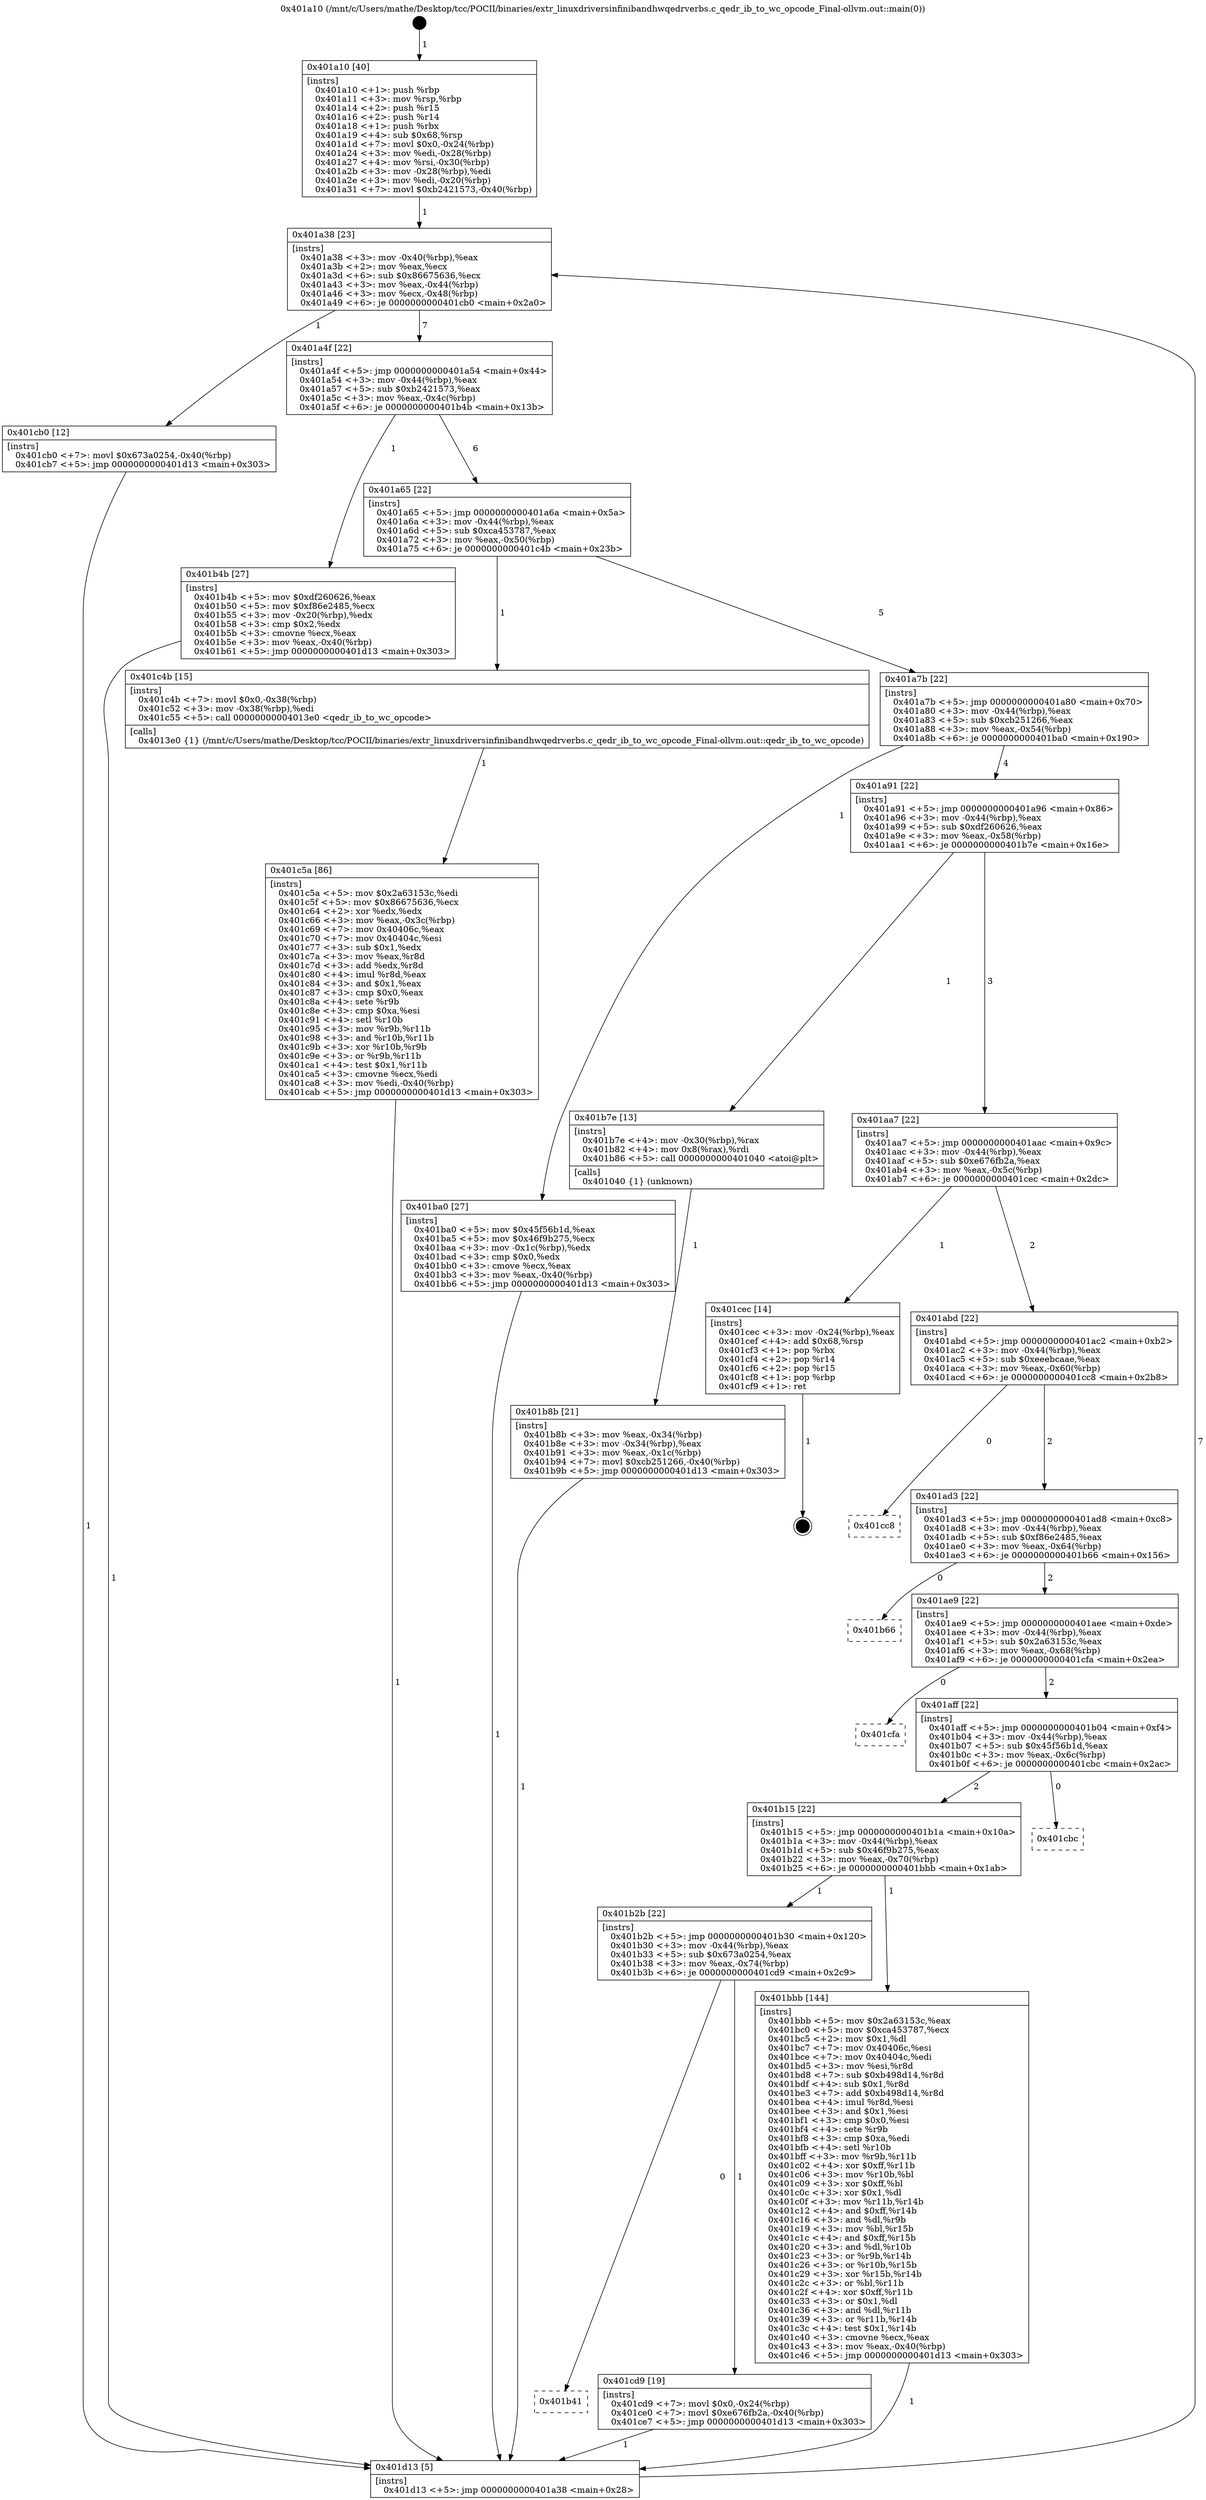 digraph "0x401a10" {
  label = "0x401a10 (/mnt/c/Users/mathe/Desktop/tcc/POCII/binaries/extr_linuxdriversinfinibandhwqedrverbs.c_qedr_ib_to_wc_opcode_Final-ollvm.out::main(0))"
  labelloc = "t"
  node[shape=record]

  Entry [label="",width=0.3,height=0.3,shape=circle,fillcolor=black,style=filled]
  "0x401a38" [label="{
     0x401a38 [23]\l
     | [instrs]\l
     &nbsp;&nbsp;0x401a38 \<+3\>: mov -0x40(%rbp),%eax\l
     &nbsp;&nbsp;0x401a3b \<+2\>: mov %eax,%ecx\l
     &nbsp;&nbsp;0x401a3d \<+6\>: sub $0x86675636,%ecx\l
     &nbsp;&nbsp;0x401a43 \<+3\>: mov %eax,-0x44(%rbp)\l
     &nbsp;&nbsp;0x401a46 \<+3\>: mov %ecx,-0x48(%rbp)\l
     &nbsp;&nbsp;0x401a49 \<+6\>: je 0000000000401cb0 \<main+0x2a0\>\l
  }"]
  "0x401cb0" [label="{
     0x401cb0 [12]\l
     | [instrs]\l
     &nbsp;&nbsp;0x401cb0 \<+7\>: movl $0x673a0254,-0x40(%rbp)\l
     &nbsp;&nbsp;0x401cb7 \<+5\>: jmp 0000000000401d13 \<main+0x303\>\l
  }"]
  "0x401a4f" [label="{
     0x401a4f [22]\l
     | [instrs]\l
     &nbsp;&nbsp;0x401a4f \<+5\>: jmp 0000000000401a54 \<main+0x44\>\l
     &nbsp;&nbsp;0x401a54 \<+3\>: mov -0x44(%rbp),%eax\l
     &nbsp;&nbsp;0x401a57 \<+5\>: sub $0xb2421573,%eax\l
     &nbsp;&nbsp;0x401a5c \<+3\>: mov %eax,-0x4c(%rbp)\l
     &nbsp;&nbsp;0x401a5f \<+6\>: je 0000000000401b4b \<main+0x13b\>\l
  }"]
  Exit [label="",width=0.3,height=0.3,shape=circle,fillcolor=black,style=filled,peripheries=2]
  "0x401b4b" [label="{
     0x401b4b [27]\l
     | [instrs]\l
     &nbsp;&nbsp;0x401b4b \<+5\>: mov $0xdf260626,%eax\l
     &nbsp;&nbsp;0x401b50 \<+5\>: mov $0xf86e2485,%ecx\l
     &nbsp;&nbsp;0x401b55 \<+3\>: mov -0x20(%rbp),%edx\l
     &nbsp;&nbsp;0x401b58 \<+3\>: cmp $0x2,%edx\l
     &nbsp;&nbsp;0x401b5b \<+3\>: cmovne %ecx,%eax\l
     &nbsp;&nbsp;0x401b5e \<+3\>: mov %eax,-0x40(%rbp)\l
     &nbsp;&nbsp;0x401b61 \<+5\>: jmp 0000000000401d13 \<main+0x303\>\l
  }"]
  "0x401a65" [label="{
     0x401a65 [22]\l
     | [instrs]\l
     &nbsp;&nbsp;0x401a65 \<+5\>: jmp 0000000000401a6a \<main+0x5a\>\l
     &nbsp;&nbsp;0x401a6a \<+3\>: mov -0x44(%rbp),%eax\l
     &nbsp;&nbsp;0x401a6d \<+5\>: sub $0xca453787,%eax\l
     &nbsp;&nbsp;0x401a72 \<+3\>: mov %eax,-0x50(%rbp)\l
     &nbsp;&nbsp;0x401a75 \<+6\>: je 0000000000401c4b \<main+0x23b\>\l
  }"]
  "0x401d13" [label="{
     0x401d13 [5]\l
     | [instrs]\l
     &nbsp;&nbsp;0x401d13 \<+5\>: jmp 0000000000401a38 \<main+0x28\>\l
  }"]
  "0x401a10" [label="{
     0x401a10 [40]\l
     | [instrs]\l
     &nbsp;&nbsp;0x401a10 \<+1\>: push %rbp\l
     &nbsp;&nbsp;0x401a11 \<+3\>: mov %rsp,%rbp\l
     &nbsp;&nbsp;0x401a14 \<+2\>: push %r15\l
     &nbsp;&nbsp;0x401a16 \<+2\>: push %r14\l
     &nbsp;&nbsp;0x401a18 \<+1\>: push %rbx\l
     &nbsp;&nbsp;0x401a19 \<+4\>: sub $0x68,%rsp\l
     &nbsp;&nbsp;0x401a1d \<+7\>: movl $0x0,-0x24(%rbp)\l
     &nbsp;&nbsp;0x401a24 \<+3\>: mov %edi,-0x28(%rbp)\l
     &nbsp;&nbsp;0x401a27 \<+4\>: mov %rsi,-0x30(%rbp)\l
     &nbsp;&nbsp;0x401a2b \<+3\>: mov -0x28(%rbp),%edi\l
     &nbsp;&nbsp;0x401a2e \<+3\>: mov %edi,-0x20(%rbp)\l
     &nbsp;&nbsp;0x401a31 \<+7\>: movl $0xb2421573,-0x40(%rbp)\l
  }"]
  "0x401b41" [label="{
     0x401b41\l
  }", style=dashed]
  "0x401c4b" [label="{
     0x401c4b [15]\l
     | [instrs]\l
     &nbsp;&nbsp;0x401c4b \<+7\>: movl $0x0,-0x38(%rbp)\l
     &nbsp;&nbsp;0x401c52 \<+3\>: mov -0x38(%rbp),%edi\l
     &nbsp;&nbsp;0x401c55 \<+5\>: call 00000000004013e0 \<qedr_ib_to_wc_opcode\>\l
     | [calls]\l
     &nbsp;&nbsp;0x4013e0 \{1\} (/mnt/c/Users/mathe/Desktop/tcc/POCII/binaries/extr_linuxdriversinfinibandhwqedrverbs.c_qedr_ib_to_wc_opcode_Final-ollvm.out::qedr_ib_to_wc_opcode)\l
  }"]
  "0x401a7b" [label="{
     0x401a7b [22]\l
     | [instrs]\l
     &nbsp;&nbsp;0x401a7b \<+5\>: jmp 0000000000401a80 \<main+0x70\>\l
     &nbsp;&nbsp;0x401a80 \<+3\>: mov -0x44(%rbp),%eax\l
     &nbsp;&nbsp;0x401a83 \<+5\>: sub $0xcb251266,%eax\l
     &nbsp;&nbsp;0x401a88 \<+3\>: mov %eax,-0x54(%rbp)\l
     &nbsp;&nbsp;0x401a8b \<+6\>: je 0000000000401ba0 \<main+0x190\>\l
  }"]
  "0x401cd9" [label="{
     0x401cd9 [19]\l
     | [instrs]\l
     &nbsp;&nbsp;0x401cd9 \<+7\>: movl $0x0,-0x24(%rbp)\l
     &nbsp;&nbsp;0x401ce0 \<+7\>: movl $0xe676fb2a,-0x40(%rbp)\l
     &nbsp;&nbsp;0x401ce7 \<+5\>: jmp 0000000000401d13 \<main+0x303\>\l
  }"]
  "0x401ba0" [label="{
     0x401ba0 [27]\l
     | [instrs]\l
     &nbsp;&nbsp;0x401ba0 \<+5\>: mov $0x45f56b1d,%eax\l
     &nbsp;&nbsp;0x401ba5 \<+5\>: mov $0x46f9b275,%ecx\l
     &nbsp;&nbsp;0x401baa \<+3\>: mov -0x1c(%rbp),%edx\l
     &nbsp;&nbsp;0x401bad \<+3\>: cmp $0x0,%edx\l
     &nbsp;&nbsp;0x401bb0 \<+3\>: cmove %ecx,%eax\l
     &nbsp;&nbsp;0x401bb3 \<+3\>: mov %eax,-0x40(%rbp)\l
     &nbsp;&nbsp;0x401bb6 \<+5\>: jmp 0000000000401d13 \<main+0x303\>\l
  }"]
  "0x401a91" [label="{
     0x401a91 [22]\l
     | [instrs]\l
     &nbsp;&nbsp;0x401a91 \<+5\>: jmp 0000000000401a96 \<main+0x86\>\l
     &nbsp;&nbsp;0x401a96 \<+3\>: mov -0x44(%rbp),%eax\l
     &nbsp;&nbsp;0x401a99 \<+5\>: sub $0xdf260626,%eax\l
     &nbsp;&nbsp;0x401a9e \<+3\>: mov %eax,-0x58(%rbp)\l
     &nbsp;&nbsp;0x401aa1 \<+6\>: je 0000000000401b7e \<main+0x16e\>\l
  }"]
  "0x401c5a" [label="{
     0x401c5a [86]\l
     | [instrs]\l
     &nbsp;&nbsp;0x401c5a \<+5\>: mov $0x2a63153c,%edi\l
     &nbsp;&nbsp;0x401c5f \<+5\>: mov $0x86675636,%ecx\l
     &nbsp;&nbsp;0x401c64 \<+2\>: xor %edx,%edx\l
     &nbsp;&nbsp;0x401c66 \<+3\>: mov %eax,-0x3c(%rbp)\l
     &nbsp;&nbsp;0x401c69 \<+7\>: mov 0x40406c,%eax\l
     &nbsp;&nbsp;0x401c70 \<+7\>: mov 0x40404c,%esi\l
     &nbsp;&nbsp;0x401c77 \<+3\>: sub $0x1,%edx\l
     &nbsp;&nbsp;0x401c7a \<+3\>: mov %eax,%r8d\l
     &nbsp;&nbsp;0x401c7d \<+3\>: add %edx,%r8d\l
     &nbsp;&nbsp;0x401c80 \<+4\>: imul %r8d,%eax\l
     &nbsp;&nbsp;0x401c84 \<+3\>: and $0x1,%eax\l
     &nbsp;&nbsp;0x401c87 \<+3\>: cmp $0x0,%eax\l
     &nbsp;&nbsp;0x401c8a \<+4\>: sete %r9b\l
     &nbsp;&nbsp;0x401c8e \<+3\>: cmp $0xa,%esi\l
     &nbsp;&nbsp;0x401c91 \<+4\>: setl %r10b\l
     &nbsp;&nbsp;0x401c95 \<+3\>: mov %r9b,%r11b\l
     &nbsp;&nbsp;0x401c98 \<+3\>: and %r10b,%r11b\l
     &nbsp;&nbsp;0x401c9b \<+3\>: xor %r10b,%r9b\l
     &nbsp;&nbsp;0x401c9e \<+3\>: or %r9b,%r11b\l
     &nbsp;&nbsp;0x401ca1 \<+4\>: test $0x1,%r11b\l
     &nbsp;&nbsp;0x401ca5 \<+3\>: cmovne %ecx,%edi\l
     &nbsp;&nbsp;0x401ca8 \<+3\>: mov %edi,-0x40(%rbp)\l
     &nbsp;&nbsp;0x401cab \<+5\>: jmp 0000000000401d13 \<main+0x303\>\l
  }"]
  "0x401b7e" [label="{
     0x401b7e [13]\l
     | [instrs]\l
     &nbsp;&nbsp;0x401b7e \<+4\>: mov -0x30(%rbp),%rax\l
     &nbsp;&nbsp;0x401b82 \<+4\>: mov 0x8(%rax),%rdi\l
     &nbsp;&nbsp;0x401b86 \<+5\>: call 0000000000401040 \<atoi@plt\>\l
     | [calls]\l
     &nbsp;&nbsp;0x401040 \{1\} (unknown)\l
  }"]
  "0x401aa7" [label="{
     0x401aa7 [22]\l
     | [instrs]\l
     &nbsp;&nbsp;0x401aa7 \<+5\>: jmp 0000000000401aac \<main+0x9c\>\l
     &nbsp;&nbsp;0x401aac \<+3\>: mov -0x44(%rbp),%eax\l
     &nbsp;&nbsp;0x401aaf \<+5\>: sub $0xe676fb2a,%eax\l
     &nbsp;&nbsp;0x401ab4 \<+3\>: mov %eax,-0x5c(%rbp)\l
     &nbsp;&nbsp;0x401ab7 \<+6\>: je 0000000000401cec \<main+0x2dc\>\l
  }"]
  "0x401b8b" [label="{
     0x401b8b [21]\l
     | [instrs]\l
     &nbsp;&nbsp;0x401b8b \<+3\>: mov %eax,-0x34(%rbp)\l
     &nbsp;&nbsp;0x401b8e \<+3\>: mov -0x34(%rbp),%eax\l
     &nbsp;&nbsp;0x401b91 \<+3\>: mov %eax,-0x1c(%rbp)\l
     &nbsp;&nbsp;0x401b94 \<+7\>: movl $0xcb251266,-0x40(%rbp)\l
     &nbsp;&nbsp;0x401b9b \<+5\>: jmp 0000000000401d13 \<main+0x303\>\l
  }"]
  "0x401b2b" [label="{
     0x401b2b [22]\l
     | [instrs]\l
     &nbsp;&nbsp;0x401b2b \<+5\>: jmp 0000000000401b30 \<main+0x120\>\l
     &nbsp;&nbsp;0x401b30 \<+3\>: mov -0x44(%rbp),%eax\l
     &nbsp;&nbsp;0x401b33 \<+5\>: sub $0x673a0254,%eax\l
     &nbsp;&nbsp;0x401b38 \<+3\>: mov %eax,-0x74(%rbp)\l
     &nbsp;&nbsp;0x401b3b \<+6\>: je 0000000000401cd9 \<main+0x2c9\>\l
  }"]
  "0x401cec" [label="{
     0x401cec [14]\l
     | [instrs]\l
     &nbsp;&nbsp;0x401cec \<+3\>: mov -0x24(%rbp),%eax\l
     &nbsp;&nbsp;0x401cef \<+4\>: add $0x68,%rsp\l
     &nbsp;&nbsp;0x401cf3 \<+1\>: pop %rbx\l
     &nbsp;&nbsp;0x401cf4 \<+2\>: pop %r14\l
     &nbsp;&nbsp;0x401cf6 \<+2\>: pop %r15\l
     &nbsp;&nbsp;0x401cf8 \<+1\>: pop %rbp\l
     &nbsp;&nbsp;0x401cf9 \<+1\>: ret\l
  }"]
  "0x401abd" [label="{
     0x401abd [22]\l
     | [instrs]\l
     &nbsp;&nbsp;0x401abd \<+5\>: jmp 0000000000401ac2 \<main+0xb2\>\l
     &nbsp;&nbsp;0x401ac2 \<+3\>: mov -0x44(%rbp),%eax\l
     &nbsp;&nbsp;0x401ac5 \<+5\>: sub $0xeeebcaae,%eax\l
     &nbsp;&nbsp;0x401aca \<+3\>: mov %eax,-0x60(%rbp)\l
     &nbsp;&nbsp;0x401acd \<+6\>: je 0000000000401cc8 \<main+0x2b8\>\l
  }"]
  "0x401bbb" [label="{
     0x401bbb [144]\l
     | [instrs]\l
     &nbsp;&nbsp;0x401bbb \<+5\>: mov $0x2a63153c,%eax\l
     &nbsp;&nbsp;0x401bc0 \<+5\>: mov $0xca453787,%ecx\l
     &nbsp;&nbsp;0x401bc5 \<+2\>: mov $0x1,%dl\l
     &nbsp;&nbsp;0x401bc7 \<+7\>: mov 0x40406c,%esi\l
     &nbsp;&nbsp;0x401bce \<+7\>: mov 0x40404c,%edi\l
     &nbsp;&nbsp;0x401bd5 \<+3\>: mov %esi,%r8d\l
     &nbsp;&nbsp;0x401bd8 \<+7\>: sub $0xb498d14,%r8d\l
     &nbsp;&nbsp;0x401bdf \<+4\>: sub $0x1,%r8d\l
     &nbsp;&nbsp;0x401be3 \<+7\>: add $0xb498d14,%r8d\l
     &nbsp;&nbsp;0x401bea \<+4\>: imul %r8d,%esi\l
     &nbsp;&nbsp;0x401bee \<+3\>: and $0x1,%esi\l
     &nbsp;&nbsp;0x401bf1 \<+3\>: cmp $0x0,%esi\l
     &nbsp;&nbsp;0x401bf4 \<+4\>: sete %r9b\l
     &nbsp;&nbsp;0x401bf8 \<+3\>: cmp $0xa,%edi\l
     &nbsp;&nbsp;0x401bfb \<+4\>: setl %r10b\l
     &nbsp;&nbsp;0x401bff \<+3\>: mov %r9b,%r11b\l
     &nbsp;&nbsp;0x401c02 \<+4\>: xor $0xff,%r11b\l
     &nbsp;&nbsp;0x401c06 \<+3\>: mov %r10b,%bl\l
     &nbsp;&nbsp;0x401c09 \<+3\>: xor $0xff,%bl\l
     &nbsp;&nbsp;0x401c0c \<+3\>: xor $0x1,%dl\l
     &nbsp;&nbsp;0x401c0f \<+3\>: mov %r11b,%r14b\l
     &nbsp;&nbsp;0x401c12 \<+4\>: and $0xff,%r14b\l
     &nbsp;&nbsp;0x401c16 \<+3\>: and %dl,%r9b\l
     &nbsp;&nbsp;0x401c19 \<+3\>: mov %bl,%r15b\l
     &nbsp;&nbsp;0x401c1c \<+4\>: and $0xff,%r15b\l
     &nbsp;&nbsp;0x401c20 \<+3\>: and %dl,%r10b\l
     &nbsp;&nbsp;0x401c23 \<+3\>: or %r9b,%r14b\l
     &nbsp;&nbsp;0x401c26 \<+3\>: or %r10b,%r15b\l
     &nbsp;&nbsp;0x401c29 \<+3\>: xor %r15b,%r14b\l
     &nbsp;&nbsp;0x401c2c \<+3\>: or %bl,%r11b\l
     &nbsp;&nbsp;0x401c2f \<+4\>: xor $0xff,%r11b\l
     &nbsp;&nbsp;0x401c33 \<+3\>: or $0x1,%dl\l
     &nbsp;&nbsp;0x401c36 \<+3\>: and %dl,%r11b\l
     &nbsp;&nbsp;0x401c39 \<+3\>: or %r11b,%r14b\l
     &nbsp;&nbsp;0x401c3c \<+4\>: test $0x1,%r14b\l
     &nbsp;&nbsp;0x401c40 \<+3\>: cmovne %ecx,%eax\l
     &nbsp;&nbsp;0x401c43 \<+3\>: mov %eax,-0x40(%rbp)\l
     &nbsp;&nbsp;0x401c46 \<+5\>: jmp 0000000000401d13 \<main+0x303\>\l
  }"]
  "0x401cc8" [label="{
     0x401cc8\l
  }", style=dashed]
  "0x401ad3" [label="{
     0x401ad3 [22]\l
     | [instrs]\l
     &nbsp;&nbsp;0x401ad3 \<+5\>: jmp 0000000000401ad8 \<main+0xc8\>\l
     &nbsp;&nbsp;0x401ad8 \<+3\>: mov -0x44(%rbp),%eax\l
     &nbsp;&nbsp;0x401adb \<+5\>: sub $0xf86e2485,%eax\l
     &nbsp;&nbsp;0x401ae0 \<+3\>: mov %eax,-0x64(%rbp)\l
     &nbsp;&nbsp;0x401ae3 \<+6\>: je 0000000000401b66 \<main+0x156\>\l
  }"]
  "0x401b15" [label="{
     0x401b15 [22]\l
     | [instrs]\l
     &nbsp;&nbsp;0x401b15 \<+5\>: jmp 0000000000401b1a \<main+0x10a\>\l
     &nbsp;&nbsp;0x401b1a \<+3\>: mov -0x44(%rbp),%eax\l
     &nbsp;&nbsp;0x401b1d \<+5\>: sub $0x46f9b275,%eax\l
     &nbsp;&nbsp;0x401b22 \<+3\>: mov %eax,-0x70(%rbp)\l
     &nbsp;&nbsp;0x401b25 \<+6\>: je 0000000000401bbb \<main+0x1ab\>\l
  }"]
  "0x401b66" [label="{
     0x401b66\l
  }", style=dashed]
  "0x401ae9" [label="{
     0x401ae9 [22]\l
     | [instrs]\l
     &nbsp;&nbsp;0x401ae9 \<+5\>: jmp 0000000000401aee \<main+0xde\>\l
     &nbsp;&nbsp;0x401aee \<+3\>: mov -0x44(%rbp),%eax\l
     &nbsp;&nbsp;0x401af1 \<+5\>: sub $0x2a63153c,%eax\l
     &nbsp;&nbsp;0x401af6 \<+3\>: mov %eax,-0x68(%rbp)\l
     &nbsp;&nbsp;0x401af9 \<+6\>: je 0000000000401cfa \<main+0x2ea\>\l
  }"]
  "0x401cbc" [label="{
     0x401cbc\l
  }", style=dashed]
  "0x401cfa" [label="{
     0x401cfa\l
  }", style=dashed]
  "0x401aff" [label="{
     0x401aff [22]\l
     | [instrs]\l
     &nbsp;&nbsp;0x401aff \<+5\>: jmp 0000000000401b04 \<main+0xf4\>\l
     &nbsp;&nbsp;0x401b04 \<+3\>: mov -0x44(%rbp),%eax\l
     &nbsp;&nbsp;0x401b07 \<+5\>: sub $0x45f56b1d,%eax\l
     &nbsp;&nbsp;0x401b0c \<+3\>: mov %eax,-0x6c(%rbp)\l
     &nbsp;&nbsp;0x401b0f \<+6\>: je 0000000000401cbc \<main+0x2ac\>\l
  }"]
  Entry -> "0x401a10" [label=" 1"]
  "0x401a38" -> "0x401cb0" [label=" 1"]
  "0x401a38" -> "0x401a4f" [label=" 7"]
  "0x401cec" -> Exit [label=" 1"]
  "0x401a4f" -> "0x401b4b" [label=" 1"]
  "0x401a4f" -> "0x401a65" [label=" 6"]
  "0x401b4b" -> "0x401d13" [label=" 1"]
  "0x401a10" -> "0x401a38" [label=" 1"]
  "0x401d13" -> "0x401a38" [label=" 7"]
  "0x401cd9" -> "0x401d13" [label=" 1"]
  "0x401a65" -> "0x401c4b" [label=" 1"]
  "0x401a65" -> "0x401a7b" [label=" 5"]
  "0x401b2b" -> "0x401b41" [label=" 0"]
  "0x401a7b" -> "0x401ba0" [label=" 1"]
  "0x401a7b" -> "0x401a91" [label=" 4"]
  "0x401b2b" -> "0x401cd9" [label=" 1"]
  "0x401a91" -> "0x401b7e" [label=" 1"]
  "0x401a91" -> "0x401aa7" [label=" 3"]
  "0x401b7e" -> "0x401b8b" [label=" 1"]
  "0x401b8b" -> "0x401d13" [label=" 1"]
  "0x401ba0" -> "0x401d13" [label=" 1"]
  "0x401cb0" -> "0x401d13" [label=" 1"]
  "0x401aa7" -> "0x401cec" [label=" 1"]
  "0x401aa7" -> "0x401abd" [label=" 2"]
  "0x401c5a" -> "0x401d13" [label=" 1"]
  "0x401abd" -> "0x401cc8" [label=" 0"]
  "0x401abd" -> "0x401ad3" [label=" 2"]
  "0x401c4b" -> "0x401c5a" [label=" 1"]
  "0x401ad3" -> "0x401b66" [label=" 0"]
  "0x401ad3" -> "0x401ae9" [label=" 2"]
  "0x401b15" -> "0x401b2b" [label=" 1"]
  "0x401ae9" -> "0x401cfa" [label=" 0"]
  "0x401ae9" -> "0x401aff" [label=" 2"]
  "0x401b15" -> "0x401bbb" [label=" 1"]
  "0x401aff" -> "0x401cbc" [label=" 0"]
  "0x401aff" -> "0x401b15" [label=" 2"]
  "0x401bbb" -> "0x401d13" [label=" 1"]
}
